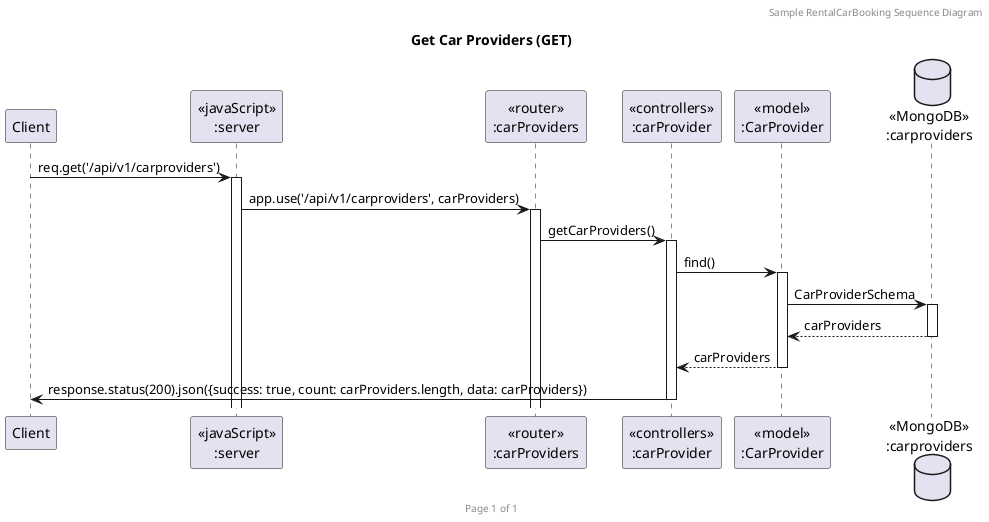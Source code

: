 @startuml Get Car Providers (GET)

header Sample RentalCarBooking Sequence Diagram
footer Page %page% of %lastpage%
title "Get Car Providers (GET)"

participant "Client" as client
participant "<<javaScript>>\n:server" as server
participant "<<router>>\n:carProviders" as routerCarProvider
participant "<<controllers>>\n:carProvider" as controllersCarProvider
participant "<<model>>\n:CarProvider" as modelCarProvider
database "<<MongoDB>>\n:carproviders" as CarProviderDatabase

client->server ++:req.get('/api/v1/carproviders')
server->routerCarProvider ++:app.use('/api/v1/carproviders', carProviders)
routerCarProvider -> controllersCarProvider ++: getCarProviders()
controllersCarProvider->modelCarProvider ++: find()
modelCarProvider ->CarProviderDatabase ++: CarProviderSchema
CarProviderDatabase --> modelCarProvider --: carProviders
controllersCarProvider <-- modelCarProvider --: carProviders
controllersCarProvider->client --: response.status(200).json({success: true, count: carProviders.length, data: carProviders})

@enduml
